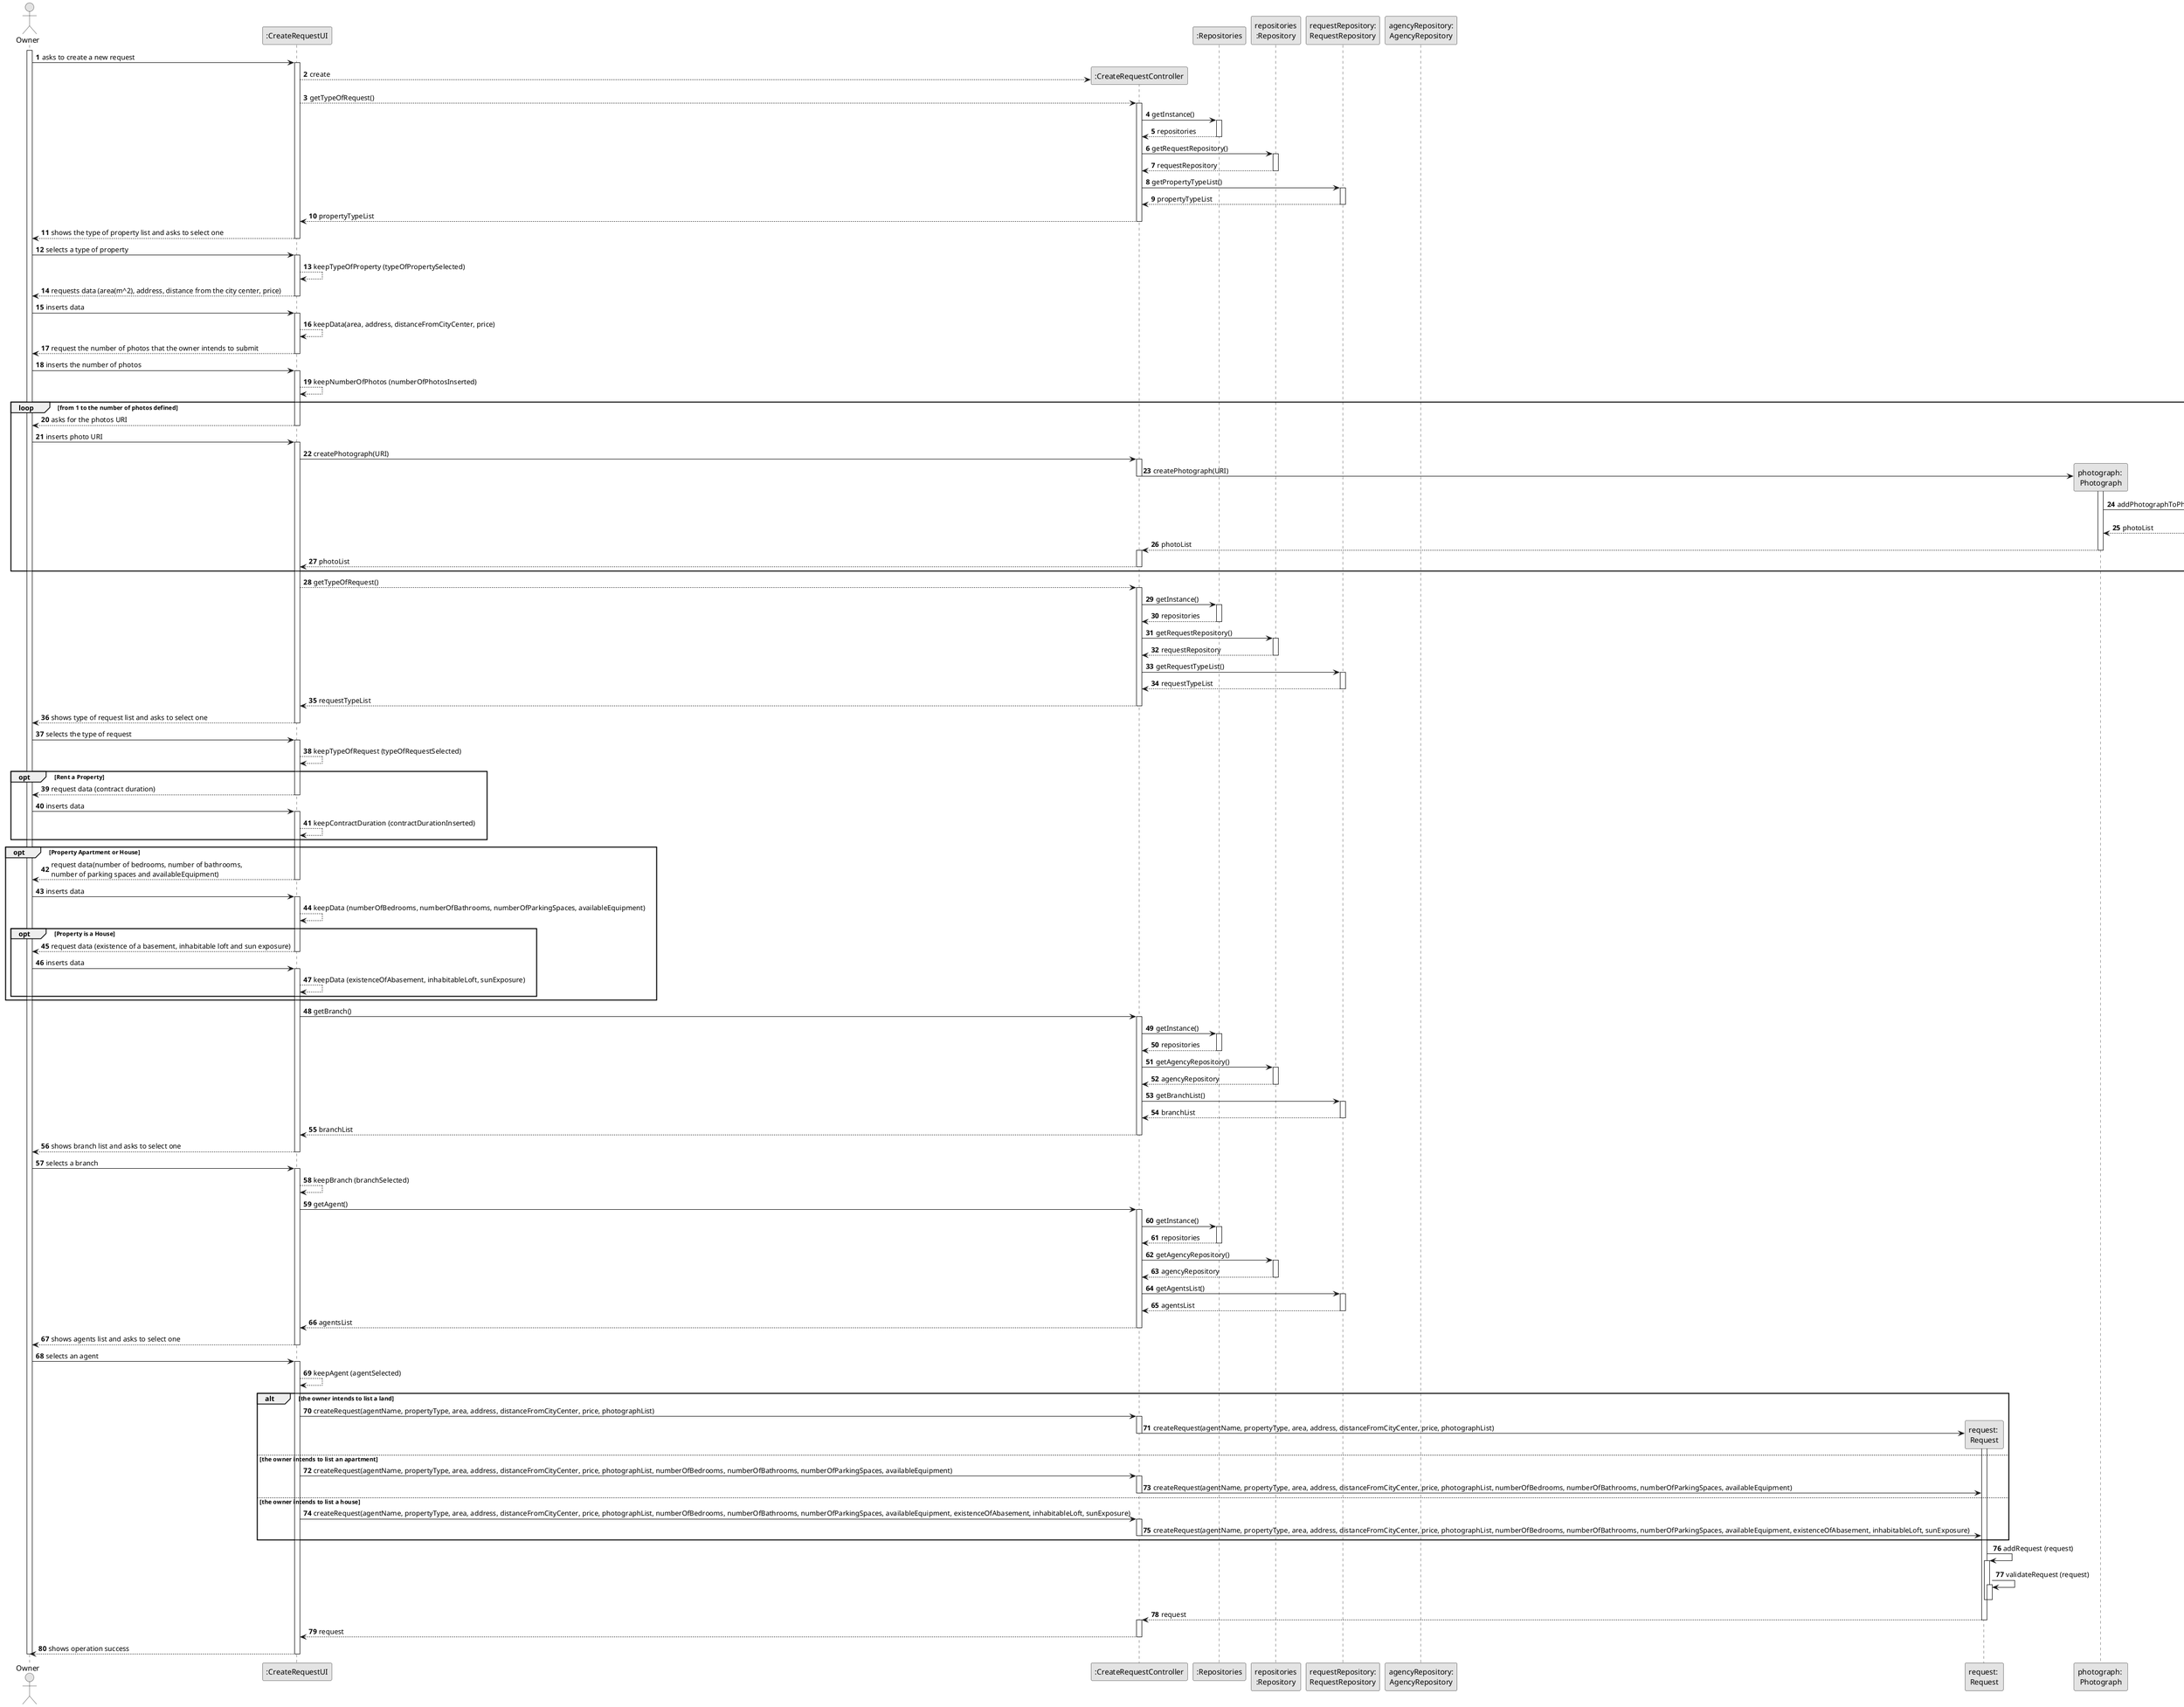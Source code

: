 @startuml
skinparam monochrome true
skinparam packageStyle rectangle
skinparam shadowing false

autonumber

'hide footbox
actor "Owner" as ADM
participant ":CreateRequestUI" as UI
participant ":CreateRequestController" as CTRL
participant ":Repositories" as Rep
participant "repositories\n:Repository" as PLAT
participant "requestRepository:\nRequestRepository" as RequestRepository
participant "agencyRepository:\nAgencyRepository" as ARep
participant "request: \nRequest" as Req
participant "photograph: \nPhotograph" as Photo
participant "photographList" as PhotoList

activate ADM

        ADM -> UI : asks to create a new request

        activate UI

            UI --> CTRL** : create

            UI --> CTRL : getTypeOfRequest()
            activate CTRL

                CTRL -> Rep : getInstance()
                activate Rep

                    Rep --> CTRL: repositories
                deactivate Rep

                CTRL -> PLAT : getRequestRepository()
                activate PLAT

                    PLAT --> CTRL: requestRepository
                deactivate PLAT

                CTRL -> RequestRepository : getPropertyTypeList()
                activate RequestRepository

                RequestRepository --> CTRL : propertyTypeList
                deactivate RequestRepository

                CTRL --> UI : propertyTypeList
            deactivate CTRL

            UI --> ADM : shows the type of property list and asks to select one
        deactivate UI

    ADM -> UI : selects a type of property
    activate UI

    UI --> UI : keepTypeOfProperty (typeOfPropertySelected)

    UI --> ADM : requests data (area(m^2), address, distance from the city center, price)

    deactivate UI

    ADM -> UI: inserts data

    activate UI

    UI --> UI : keepData(area, address, distanceFromCityCenter, price)

    UI --> ADM :  request the number of photos that the owner intends to submit

    deactivate UI

    ADM -> UI : inserts the number of photos

    activate UI

    UI --> UI : keepNumberOfPhotos (numberOfPhotosInserted)

    loop from 1 to the number of photos defined
    UI --> ADM : asks for the photos URI

    deactivate UI

    ADM -> UI : inserts photo URI
    activate UI

    UI -> CTRL : createPhotograph(URI)
    activate CTRL

            CTRL -> Photo**: createPhotograph(URI)
            deactivate CTRL

            activate Photo

    Photo -> PhotoList** : addPhotographToPhotoList

    activate PhotoList

    PhotoList --> Photo : photoList

    deactivate PhotoList

    Photo --> CTRL : photoList

    deactivate Photo

    activate CTRL

    CTRL --> UI : photoList

    deactivate CTRL

    end

    UI --> CTRL : getTypeOfRequest()
                activate CTRL

                    CTRL -> Rep : getInstance()
                    activate Rep

                        Rep --> CTRL: repositories
                    deactivate Rep

                    CTRL -> PLAT : getRequestRepository()
                    activate PLAT

                        PLAT --> CTRL: requestRepository
                    deactivate PLAT

                    CTRL -> RequestRepository : getRequestTypeList()

                    activate RequestRepository

                    RequestRepository --> CTRL : requestTypeList
                    deactivate RequestRepository

                    CTRL --> UI : requestTypeList
                deactivate CTRL


    deactivate CTRL

   UI --> ADM : shows type of request list and asks to select one

   deactivate UI

   ADM -> UI : selects the type of request

   activate UI

   UI --> UI : keepTypeOfRequest (typeOfRequestSelected)

    opt Rent a Property

    UI-->ADM : request data (contract duration)
    deactivate UI

    ADM -> UI : inserts data

    activate UI

    UI --> UI : keepContractDuration (contractDurationInserted)

    deactivate CTRL
    end

    opt Property Apartment or House

    UI--> ADM : request data(number of bedrooms, number of bathrooms, \nnumber of parking spaces and availableEquipment)
    deactivate UI

    ADM -> UI : inserts data
    activate UI

    UI --> UI : keepData (numberOfBedrooms, numberOfBathrooms, numberOfParkingSpaces, availableEquipment)


    opt Property is a House
    UI --> ADM : request data (existence of a basement, inhabitable loft and sun exposure)
    deactivate UI
    ADM-> UI : inserts data

    activate UI

    UI --> UI : keepData (existenceOfAbasement, inhabitableLoft, sunExposure)
    end

    end

    UI -> CTRL : getBranch()

    activate CTRL

                        CTRL -> Rep : getInstance()
                        activate Rep

                            Rep --> CTRL: repositories
                        deactivate Rep

                        CTRL -> PLAT : getAgencyRepository()
                        activate PLAT

                            PLAT --> CTRL: agencyRepository
                        deactivate PLAT

                        CTRL -> RequestRepository : getBranchList()

                        activate RequestRepository

                        RequestRepository --> CTRL : branchList
                        deactivate RequestRepository

                        CTRL --> UI : branchList
                    deactivate CTRL

        deactivate CTRL

    UI --> ADM : shows branch list and asks to select one
    deactivate UI
    ADM -> UI : selects a branch
    activate UI

    UI --> UI : keepBranch (branchSelected)

     UI -> CTRL : getAgent()

        activate CTRL

                            CTRL -> Rep : getInstance()
                            activate Rep

                                Rep --> CTRL: repositories
                            deactivate Rep

                            CTRL -> PLAT : getAgencyRepository()
                            activate PLAT

                                PLAT --> CTRL: agencyRepository
                            deactivate PLAT

                            CTRL -> RequestRepository : getAgentsList()

                            activate RequestRepository

                            RequestRepository --> CTRL : agentsList
                            deactivate RequestRepository

                            CTRL --> UI : agentsList
                        deactivate CTRL

            deactivate CTRL

    UI --> ADM : shows agents list and asks to select one
    deactivate UI

    ADM -> UI : selects an agent

    activate UI

    UI --> UI : keepAgent (agentSelected)

    alt the owner intends to list a land

    UI -> CTRL : createRequest(agentName, propertyType, area, address, distanceFromCityCenter, price, photographList)
    activate CTRL

    CTRL -> Req** : createRequest(agentName, propertyType, area, address, distanceFromCityCenter, price, photographList)

    deactivate CTRL
    activate Req

    else the owner intends to list an apartment

    UI -> CTRL : createRequest(agentName, propertyType, area, address, distanceFromCityCenter, price, photographList, numberOfBedrooms, numberOfBathrooms, numberOfParkingSpaces, availableEquipment)
        activate CTRL

        CTRL -> Req : createRequest(agentName, propertyType, area, address, distanceFromCityCenter, price, photographList, numberOfBedrooms, numberOfBathrooms, numberOfParkingSpaces, availableEquipment)

        deactivate CTRL

    else the owner intends to list a house

    UI -> CTRL : createRequest(agentName, propertyType, area, address, distanceFromCityCenter, price, photographList, numberOfBedrooms, numberOfBathrooms, numberOfParkingSpaces, availableEquipment, existenceOfAbasement, inhabitableLoft, sunExposure)
            activate CTRL

            CTRL -> Req : createRequest(agentName, propertyType, area, address, distanceFromCityCenter, price, photographList, numberOfBedrooms, numberOfBathrooms, numberOfParkingSpaces, availableEquipment, existenceOfAbasement, inhabitableLoft, sunExposure)

            deactivate CTRL

    end
    activate Req

    Req -> Req : addRequest (request)

    activate Req

    Req -> Req : validateRequest (request)

    activate Req

    deactivate Req

    deactivate Req

    Req --> CTRL : request

    deactivate Req

    activate CTRL

    CTRL --> UI : request

    deactivate CTRL

    UI --> ADM : shows operation success
    deactivate UI
    deactivate ADM
    @enduml